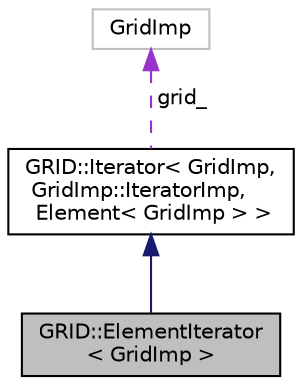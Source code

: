 digraph "GRID::ElementIterator&lt; GridImp &gt;"
{
  edge [fontname="Helvetica",fontsize="10",labelfontname="Helvetica",labelfontsize="10"];
  node [fontname="Helvetica",fontsize="10",shape=record];
  Node1 [label="GRID::ElementIterator\l\< GridImp \>",height=0.2,width=0.4,color="black", fillcolor="grey75", style="filled", fontcolor="black"];
  Node2 -> Node1 [dir="back",color="midnightblue",fontsize="10",style="solid",fontname="Helvetica"];
  Node2 [label="GRID::Iterator\< GridImp,\l GridImp::IteratorImp,\l Element\< GridImp \> \>",height=0.2,width=0.4,color="black", fillcolor="white", style="filled",URL="$classGRID_1_1Iterator.html"];
  Node3 -> Node2 [dir="back",color="darkorchid3",fontsize="10",style="dashed",label=" grid_" ,fontname="Helvetica"];
  Node3 [label="GridImp",height=0.2,width=0.4,color="grey75", fillcolor="white", style="filled"];
}
